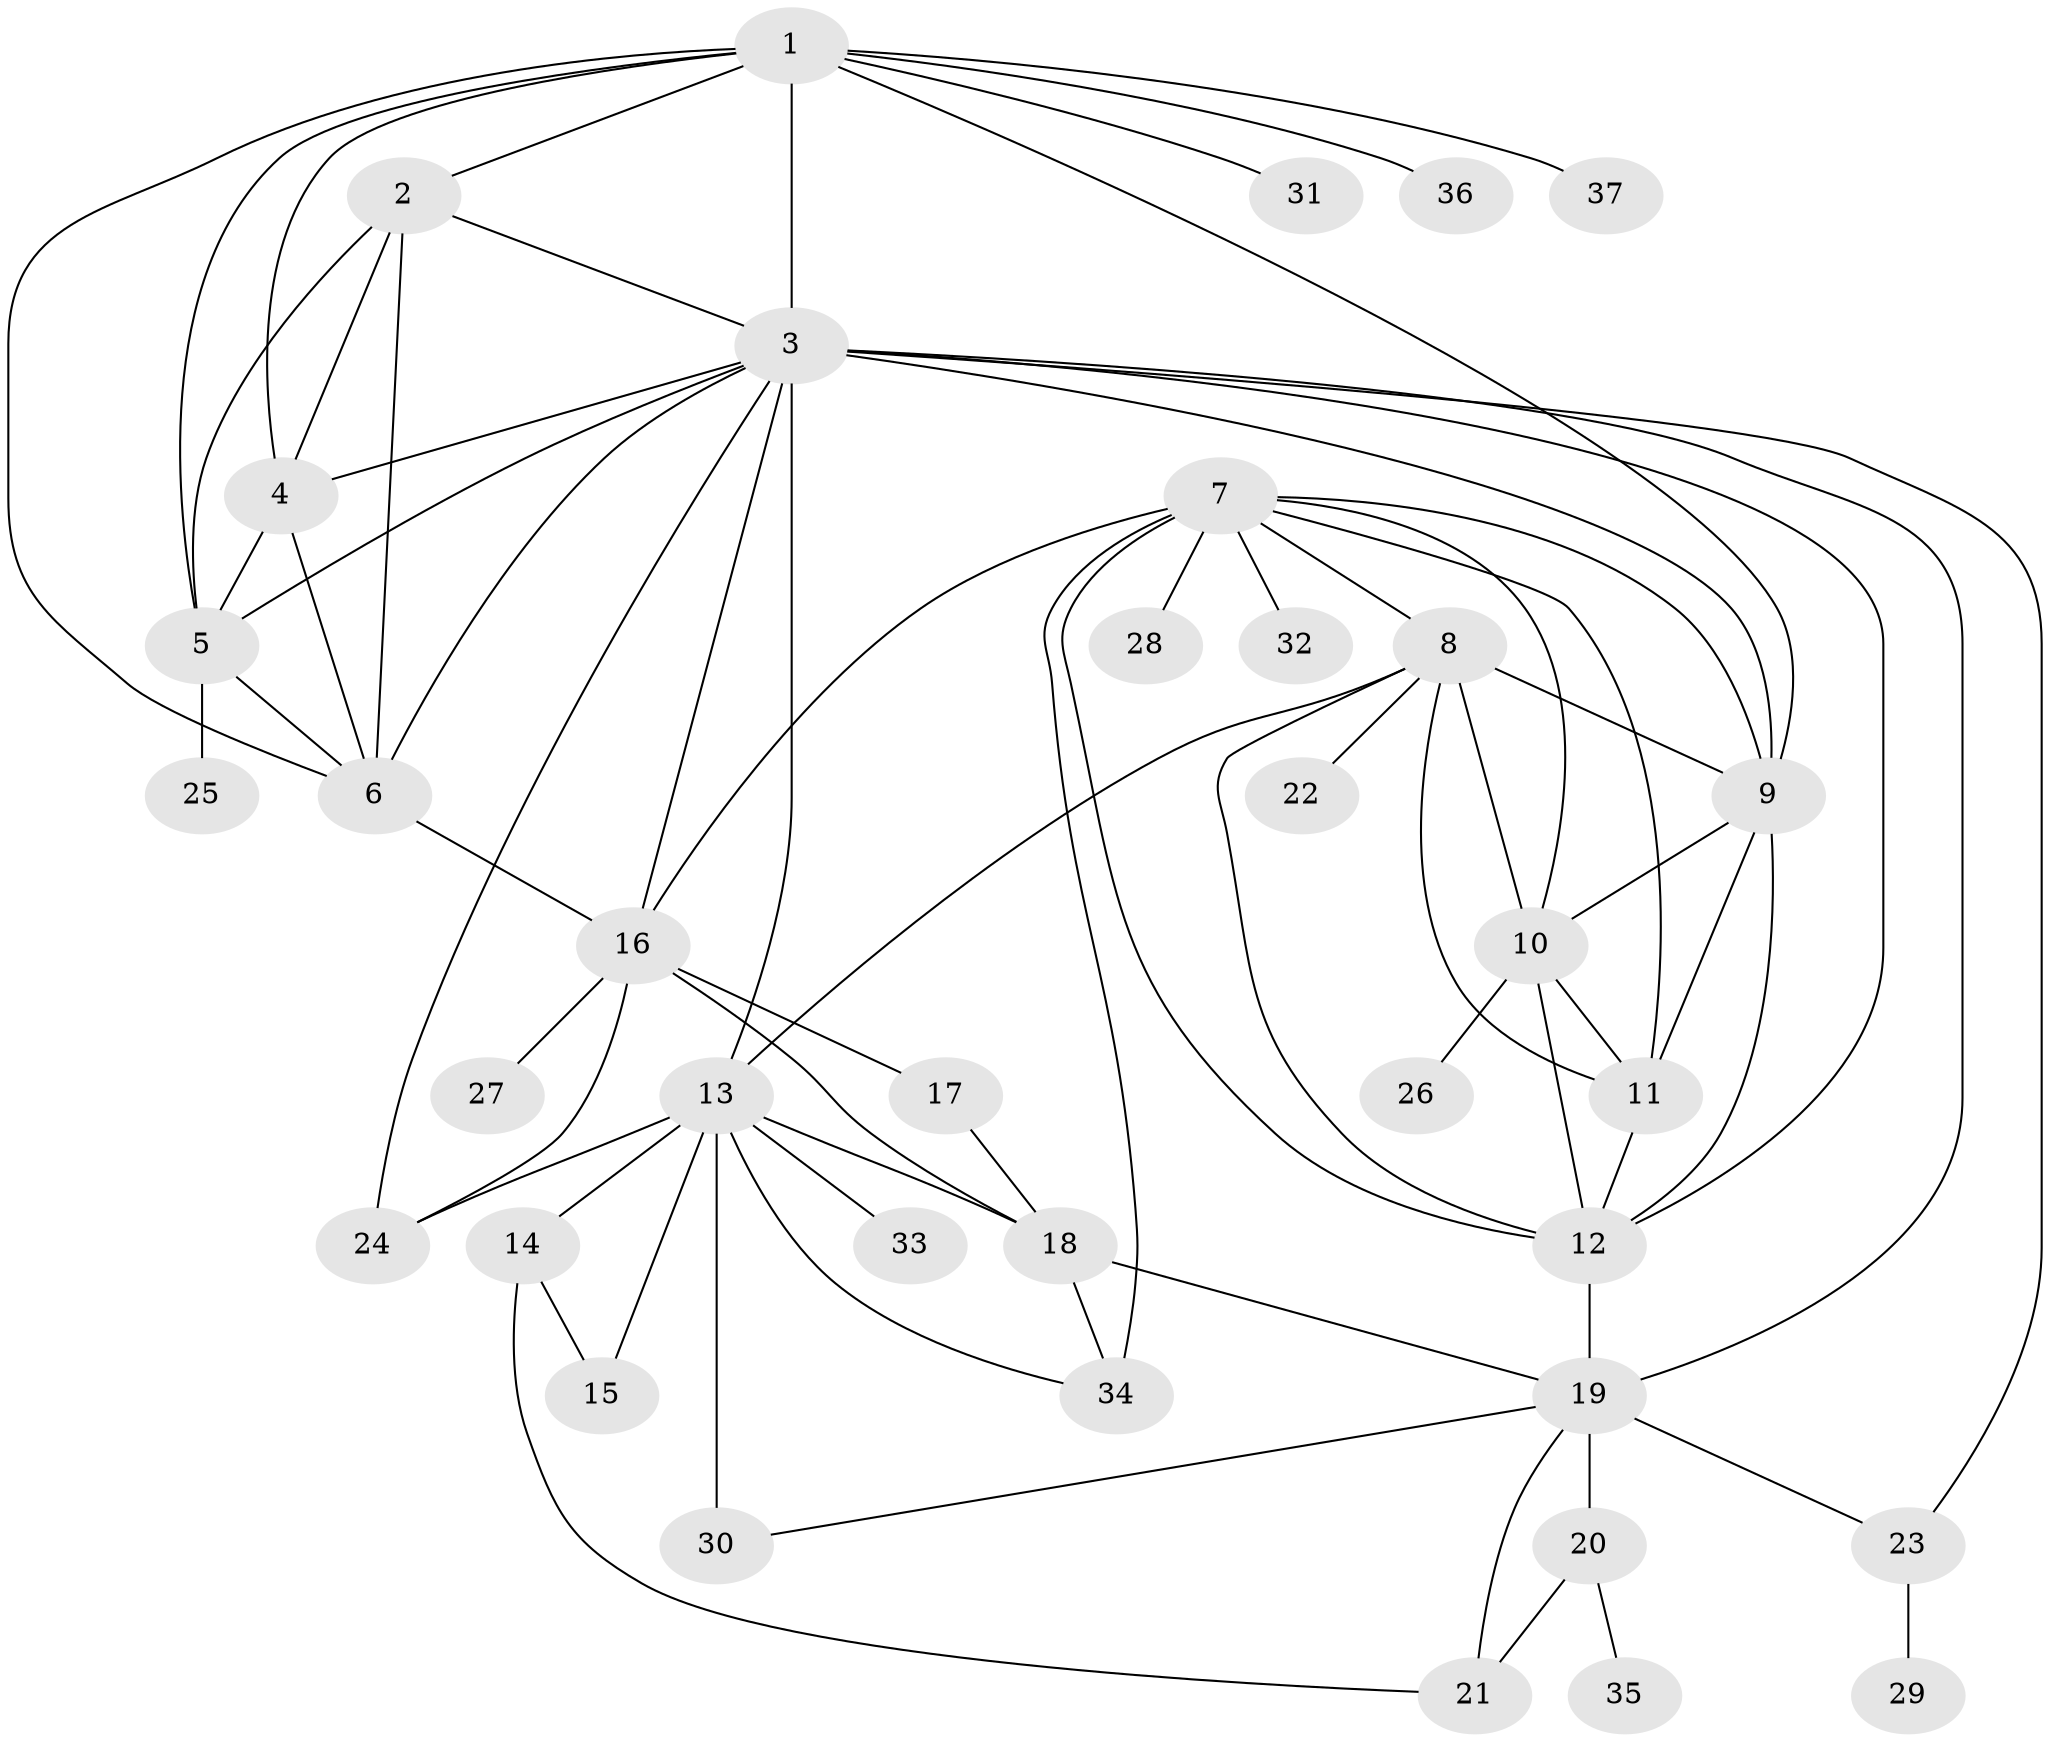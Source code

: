 // original degree distribution, {11: 0.04878048780487805, 7: 0.04065040650406504, 6: 0.032520325203252036, 8: 0.07317073170731707, 9: 0.024390243902439025, 10: 0.008130081300813009, 13: 0.008130081300813009, 12: 0.008130081300813009, 2: 0.16260162601626016, 3: 0.032520325203252036, 1: 0.5609756097560976}
// Generated by graph-tools (version 1.1) at 2025/52/03/04/25 22:52:48]
// undirected, 37 vertices, 74 edges
graph export_dot {
  node [color=gray90,style=filled];
  1;
  2;
  3;
  4;
  5;
  6;
  7;
  8;
  9;
  10;
  11;
  12;
  13;
  14;
  15;
  16;
  17;
  18;
  19;
  20;
  21;
  22;
  23;
  24;
  25;
  26;
  27;
  28;
  29;
  30;
  31;
  32;
  33;
  34;
  35;
  36;
  37;
  1 -- 2 [weight=1.0];
  1 -- 3 [weight=1.0];
  1 -- 4 [weight=1.0];
  1 -- 5 [weight=1.0];
  1 -- 6 [weight=1.0];
  1 -- 9 [weight=1.0];
  1 -- 31 [weight=1.0];
  1 -- 36 [weight=1.0];
  1 -- 37 [weight=1.0];
  2 -- 3 [weight=1.0];
  2 -- 4 [weight=1.0];
  2 -- 5 [weight=1.0];
  2 -- 6 [weight=1.0];
  3 -- 4 [weight=1.0];
  3 -- 5 [weight=1.0];
  3 -- 6 [weight=1.0];
  3 -- 9 [weight=1.0];
  3 -- 12 [weight=1.0];
  3 -- 13 [weight=3.0];
  3 -- 16 [weight=1.0];
  3 -- 19 [weight=2.0];
  3 -- 23 [weight=1.0];
  3 -- 24 [weight=1.0];
  4 -- 5 [weight=1.0];
  4 -- 6 [weight=1.0];
  5 -- 6 [weight=1.0];
  5 -- 25 [weight=1.0];
  6 -- 16 [weight=1.0];
  7 -- 8 [weight=1.0];
  7 -- 9 [weight=1.0];
  7 -- 10 [weight=1.0];
  7 -- 11 [weight=1.0];
  7 -- 12 [weight=1.0];
  7 -- 16 [weight=1.0];
  7 -- 28 [weight=1.0];
  7 -- 32 [weight=1.0];
  7 -- 34 [weight=2.0];
  8 -- 9 [weight=4.0];
  8 -- 10 [weight=1.0];
  8 -- 11 [weight=1.0];
  8 -- 12 [weight=1.0];
  8 -- 13 [weight=1.0];
  8 -- 22 [weight=1.0];
  9 -- 10 [weight=1.0];
  9 -- 11 [weight=1.0];
  9 -- 12 [weight=1.0];
  10 -- 11 [weight=1.0];
  10 -- 12 [weight=1.0];
  10 -- 26 [weight=1.0];
  11 -- 12 [weight=1.0];
  12 -- 19 [weight=1.0];
  13 -- 14 [weight=4.0];
  13 -- 15 [weight=4.0];
  13 -- 18 [weight=2.0];
  13 -- 24 [weight=1.0];
  13 -- 30 [weight=5.0];
  13 -- 33 [weight=1.0];
  13 -- 34 [weight=1.0];
  14 -- 15 [weight=1.0];
  14 -- 21 [weight=1.0];
  16 -- 17 [weight=4.0];
  16 -- 18 [weight=4.0];
  16 -- 24 [weight=2.0];
  16 -- 27 [weight=6.0];
  17 -- 18 [weight=1.0];
  18 -- 19 [weight=1.0];
  18 -- 34 [weight=1.0];
  19 -- 20 [weight=4.0];
  19 -- 21 [weight=4.0];
  19 -- 23 [weight=1.0];
  19 -- 30 [weight=1.0];
  20 -- 21 [weight=1.0];
  20 -- 35 [weight=1.0];
  23 -- 29 [weight=1.0];
}
